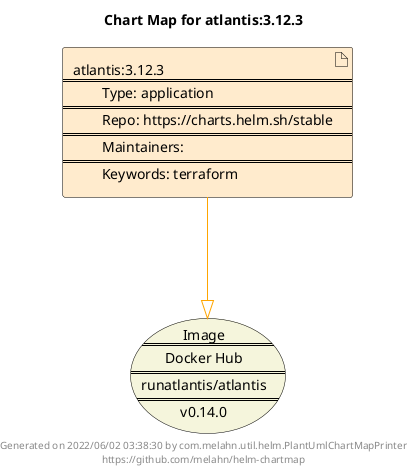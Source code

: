 @startuml
skinparam linetype ortho
skinparam backgroundColor white
skinparam usecaseBorderColor black
skinparam usecaseArrowColor LightSlateGray
skinparam artifactBorderColor black
skinparam artifactArrowColor LightSlateGray

title Chart Map for atlantis:3.12.3

'There is one referenced Helm Chart
artifact "atlantis:3.12.3\n====\n\tType: application\n====\n\tRepo: https://charts.helm.sh/stable\n====\n\tMaintainers: \n====\n\tKeywords: terraform" as atlantis_3_12_3 #BlanchedAlmond

'There is one referenced Docker Image
usecase "Image\n====\nDocker Hub\n====\nrunatlantis/atlantis\n====\nv0.14.0" as runatlantis_atlantis_v0_14_0 #Beige

'Chart Dependencies
atlantis_3_12_3--[#orange]-|>runatlantis_atlantis_v0_14_0

center footer Generated on 2022/06/02 03:38:30 by com.melahn.util.helm.PlantUmlChartMapPrinter\nhttps://github.com/melahn/helm-chartmap
@enduml
